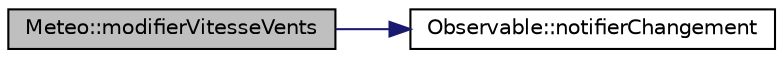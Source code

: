 digraph "Meteo::modifierVitesseVents"
{
  bgcolor="transparent";
  edge [fontname="Helvetica",fontsize="10",labelfontname="Helvetica",labelfontsize="10"];
  node [fontname="Helvetica",fontsize="10",shape=record];
  rankdir="LR";
  Node1 [label="Meteo::modifierVitesseVents",height=0.2,width=0.4,color="black", fillcolor="grey75", style="filled", fontcolor="black"];
  Node1 -> Node2 [color="midnightblue",fontsize="10",style="solid",fontname="Helvetica"];
  Node2 [label="Observable::notifierChangement",height=0.2,width=0.4,color="black",URL="$class_observable.html#ad36c008fd9968d70e622a448080c3cf4"];
}
